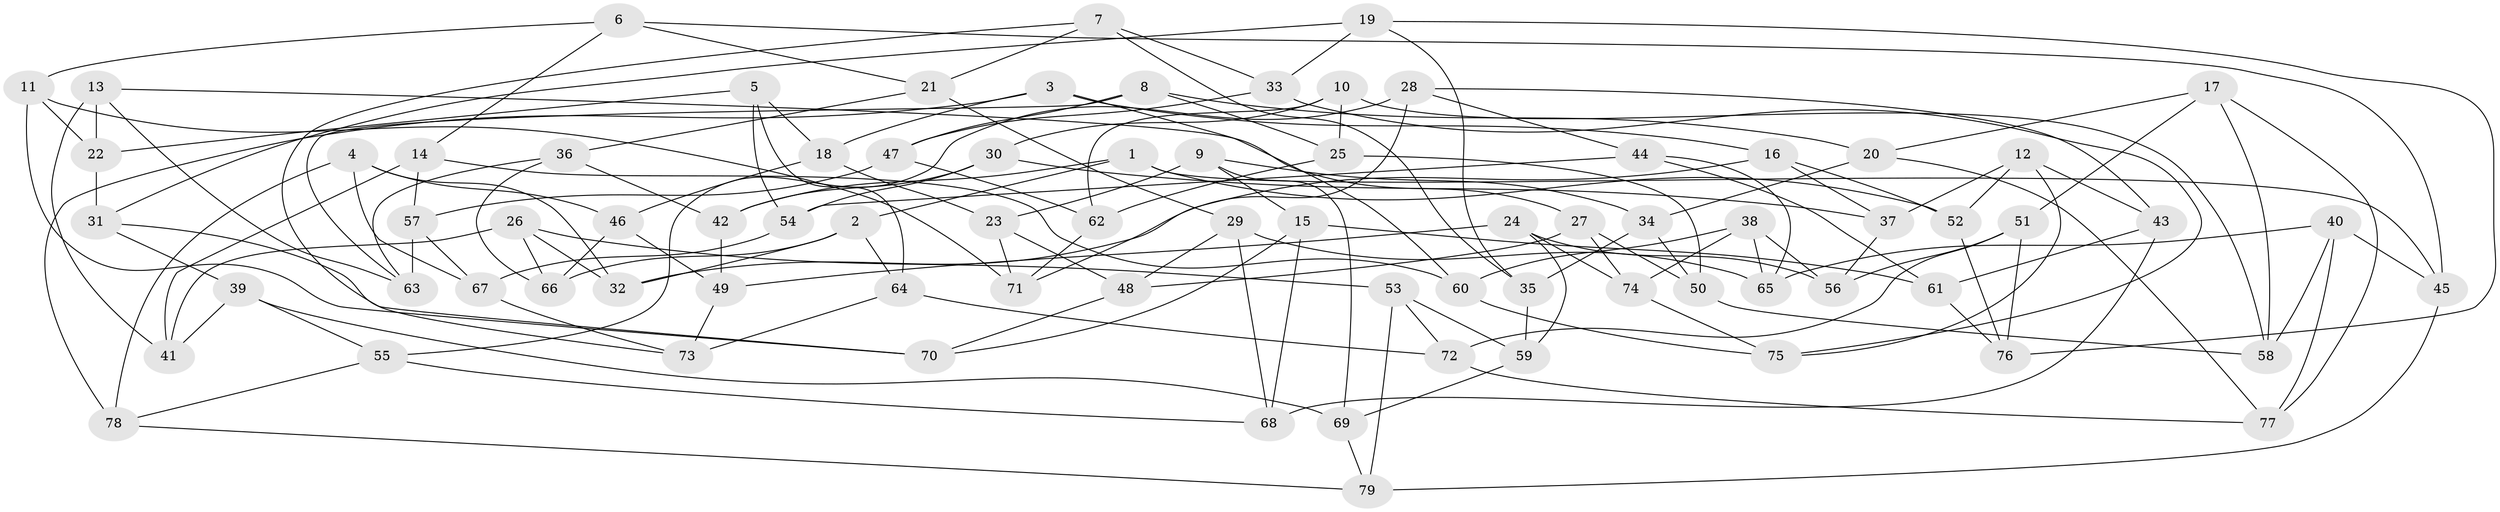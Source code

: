 // coarse degree distribution, {4: 0.3877551020408163, 6: 0.5306122448979592, 5: 0.08163265306122448}
// Generated by graph-tools (version 1.1) at 2025/24/03/03/25 07:24:22]
// undirected, 79 vertices, 158 edges
graph export_dot {
graph [start="1"]
  node [color=gray90,style=filled];
  1;
  2;
  3;
  4;
  5;
  6;
  7;
  8;
  9;
  10;
  11;
  12;
  13;
  14;
  15;
  16;
  17;
  18;
  19;
  20;
  21;
  22;
  23;
  24;
  25;
  26;
  27;
  28;
  29;
  30;
  31;
  32;
  33;
  34;
  35;
  36;
  37;
  38;
  39;
  40;
  41;
  42;
  43;
  44;
  45;
  46;
  47;
  48;
  49;
  50;
  51;
  52;
  53;
  54;
  55;
  56;
  57;
  58;
  59;
  60;
  61;
  62;
  63;
  64;
  65;
  66;
  67;
  68;
  69;
  70;
  71;
  72;
  73;
  74;
  75;
  76;
  77;
  78;
  79;
  1 -- 2;
  1 -- 52;
  1 -- 42;
  1 -- 45;
  2 -- 66;
  2 -- 64;
  2 -- 32;
  3 -- 18;
  3 -- 16;
  3 -- 78;
  3 -- 60;
  4 -- 67;
  4 -- 78;
  4 -- 32;
  4 -- 46;
  5 -- 22;
  5 -- 64;
  5 -- 54;
  5 -- 18;
  6 -- 45;
  6 -- 14;
  6 -- 21;
  6 -- 11;
  7 -- 21;
  7 -- 73;
  7 -- 35;
  7 -- 33;
  8 -- 47;
  8 -- 20;
  8 -- 25;
  8 -- 63;
  9 -- 69;
  9 -- 34;
  9 -- 23;
  9 -- 15;
  10 -- 62;
  10 -- 30;
  10 -- 25;
  10 -- 58;
  11 -- 22;
  11 -- 71;
  11 -- 70;
  12 -- 43;
  12 -- 37;
  12 -- 75;
  12 -- 52;
  13 -- 41;
  13 -- 22;
  13 -- 63;
  13 -- 27;
  14 -- 57;
  14 -- 60;
  14 -- 41;
  15 -- 61;
  15 -- 68;
  15 -- 70;
  16 -- 32;
  16 -- 37;
  16 -- 52;
  17 -- 58;
  17 -- 51;
  17 -- 77;
  17 -- 20;
  18 -- 23;
  18 -- 46;
  19 -- 33;
  19 -- 35;
  19 -- 31;
  19 -- 76;
  20 -- 34;
  20 -- 77;
  21 -- 36;
  21 -- 29;
  22 -- 31;
  23 -- 71;
  23 -- 48;
  24 -- 74;
  24 -- 59;
  24 -- 49;
  24 -- 56;
  25 -- 50;
  25 -- 62;
  26 -- 53;
  26 -- 32;
  26 -- 41;
  26 -- 66;
  27 -- 50;
  27 -- 48;
  27 -- 74;
  28 -- 55;
  28 -- 44;
  28 -- 43;
  28 -- 71;
  29 -- 48;
  29 -- 68;
  29 -- 65;
  30 -- 54;
  30 -- 37;
  30 -- 42;
  31 -- 39;
  31 -- 70;
  33 -- 47;
  33 -- 75;
  34 -- 35;
  34 -- 50;
  35 -- 59;
  36 -- 66;
  36 -- 63;
  36 -- 42;
  37 -- 56;
  38 -- 65;
  38 -- 56;
  38 -- 74;
  38 -- 60;
  39 -- 41;
  39 -- 69;
  39 -- 55;
  40 -- 58;
  40 -- 77;
  40 -- 45;
  40 -- 65;
  42 -- 49;
  43 -- 61;
  43 -- 68;
  44 -- 61;
  44 -- 65;
  44 -- 54;
  45 -- 79;
  46 -- 49;
  46 -- 66;
  47 -- 62;
  47 -- 57;
  48 -- 70;
  49 -- 73;
  50 -- 58;
  51 -- 72;
  51 -- 76;
  51 -- 56;
  52 -- 76;
  53 -- 72;
  53 -- 79;
  53 -- 59;
  54 -- 67;
  55 -- 68;
  55 -- 78;
  57 -- 63;
  57 -- 67;
  59 -- 69;
  60 -- 75;
  61 -- 76;
  62 -- 71;
  64 -- 72;
  64 -- 73;
  67 -- 73;
  69 -- 79;
  72 -- 77;
  74 -- 75;
  78 -- 79;
}

